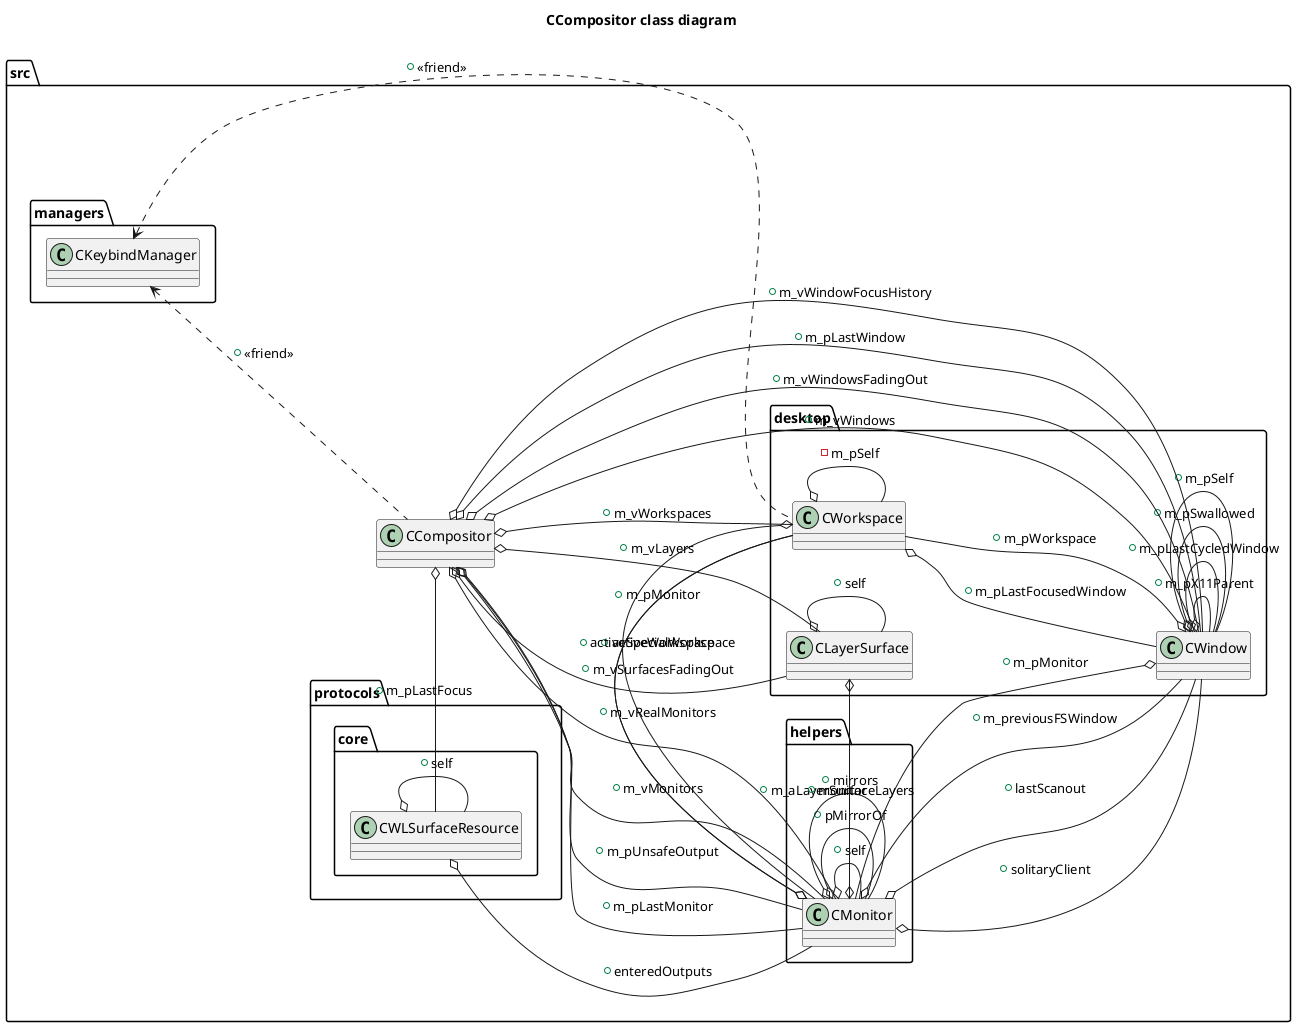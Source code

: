 @startuml
title CCompositor class diagram
left to right direction
package [src] as C_0016921741234196091272 {
package [helpers] as C_0014095800143712300570 {
class "CMonitor" as C_0002587632398238283980
class C_0002587632398238283980 [[https://github.com/hyprwm/hyprland/blob/882f7ad7d2bbfc7440d0ccaef93b1cdd78e8e3ff/src/helpers/Monitor.hpp#L63{CMonitor}]] {
__
}
}
package [managers] as C_0010021955641857666039 {
class "CKeybindManager" as C_0016304478193204797825
class C_0016304478193204797825 [[https://github.com/hyprwm/hyprland/blob/882f7ad7d2bbfc7440d0ccaef93b1cdd78e8e3ff/src/managers/KeybindManager.hpp#L79{CKeybindManager}]] {
__
}
}
package [desktop] as C_0013766816001661514431 {
class "CLayerSurface" as C_0001404942946589410033
class C_0001404942946589410033 [[https://github.com/hyprwm/hyprland/blob/882f7ad7d2bbfc7440d0ccaef93b1cdd78e8e3ff/src/desktop/LayerSurface.hpp#L10{CLayerSurface}]] {
__
}
class "CWorkspace" as C_0007115609409407733134
class C_0007115609409407733134 [[https://github.com/hyprwm/hyprland/blob/882f7ad7d2bbfc7440d0ccaef93b1cdd78e8e3ff/src/desktop/Workspace.hpp#L18{CWorkspace}]] {
__
}
class "CWindow" as C_0012338003450374755839
class C_0012338003450374755839 [[https://github.com/hyprwm/hyprland/blob/882f7ad7d2bbfc7440d0ccaef93b1cdd78e8e3ff/src/desktop/Window.hpp#L212{CWindow}]] {
__
}
}
package [protocols] as C_0004279855157962091204 {
package [core] as C_0016979185542239678704 {
class "CWLSurfaceResource" as C_0003887000734811221854
class C_0003887000734811221854 [[https://github.com/hyprwm/hyprland/blob/882f7ad7d2bbfc7440d0ccaef93b1cdd78e8e3ff/src/protocols/core/Compositor.hpp#L55{CWLSurfaceResource}]] {
__
}
}
}
class "CCompositor" as C_0007446884540589081521
class C_0007446884540589081521 [[https://github.com/hyprwm/hyprland/blob/882f7ad7d2bbfc7440d0ccaef93b1cdd78e8e3ff/src/Compositor.hpp#L26{CCompositor}]] {
__
}
}
C_0002587632398238283980 o-- C_0007115609409407733134 [[https://github.com/hyprwm/hyprland/blob/882f7ad7d2bbfc7440d0ccaef93b1cdd78e8e3ff/src/helpers/Monitor.hpp#L77{activeWorkspace}]] : +activeWorkspace
C_0002587632398238283980 o-- C_0007115609409407733134 [[https://github.com/hyprwm/hyprland/blob/882f7ad7d2bbfc7440d0ccaef93b1cdd78e8e3ff/src/helpers/Monitor.hpp#L78{activeSpecialWorkspace}]] : +activeSpecialWorkspace
C_0002587632398238283980 o-- C_0002587632398238283980 [[https://github.com/hyprwm/hyprland/blob/882f7ad7d2bbfc7440d0ccaef93b1cdd78e8e3ff/src/helpers/Monitor.hpp#L129{self}]] : +self
C_0002587632398238283980 o-- C_0002587632398238283980 [[https://github.com/hyprwm/hyprland/blob/882f7ad7d2bbfc7440d0ccaef93b1cdd78e8e3ff/src/helpers/Monitor.hpp#L132{pMirrorOf}]] : +pMirrorOf
C_0002587632398238283980 o-- C_0002587632398238283980 [[https://github.com/hyprwm/hyprland/blob/882f7ad7d2bbfc7440d0ccaef93b1cdd78e8e3ff/src/helpers/Monitor.hpp#L133{mirrors}]] : +mirrors
C_0002587632398238283980 o-- C_0012338003450374755839 [[https://github.com/hyprwm/hyprland/blob/882f7ad7d2bbfc7440d0ccaef93b1cdd78e8e3ff/src/helpers/Monitor.hpp#L140{solitaryClient}]] : +solitaryClient
C_0002587632398238283980 o-- C_0012338003450374755839 [[https://github.com/hyprwm/hyprland/blob/882f7ad7d2bbfc7440d0ccaef93b1cdd78e8e3ff/src/helpers/Monitor.hpp#L143{lastScanout}]] : +lastScanout
C_0002587632398238283980 o-- C_0001404942946589410033 [[https://github.com/hyprwm/hyprland/blob/882f7ad7d2bbfc7440d0ccaef93b1cdd78e8e3ff/src/helpers/Monitor.hpp#L162{m_aLayerSurfaceLayers}]] : +m_aLayerSurfaceLayers
C_0002587632398238283980 o-- C_0012338003450374755839 [[https://github.com/hyprwm/hyprland/blob/882f7ad7d2bbfc7440d0ccaef93b1cdd78e8e3ff/src/helpers/Monitor.hpp#L195{m_previousFSWindow}]] : +m_previousFSWindow
C_0016304478193204797825 <.. C_0007115609409407733134 : +<<friend>>
C_0016304478193204797825 <.. C_0007446884540589081521 : +<<friend>>
C_0001404942946589410033 o-- C_0002587632398238283980 [[https://github.com/hyprwm/hyprland/blob/882f7ad7d2bbfc7440d0ccaef93b1cdd78e8e3ff/src/desktop/LayerSurface.hpp#L40{monitor}]] : +monitor
C_0001404942946589410033 o-- C_0001404942946589410033 [[https://github.com/hyprwm/hyprland/blob/882f7ad7d2bbfc7440d0ccaef93b1cdd78e8e3ff/src/desktop/LayerSurface.hpp#L57{self}]] : +self
C_0007115609409407733134 o-- C_0002587632398238283980 [[https://github.com/hyprwm/hyprland/blob/882f7ad7d2bbfc7440d0ccaef93b1cdd78e8e3ff/src/desktop/Workspace.hpp#L29{m_pMonitor}]] : +m_pMonitor
C_0007115609409407733134 o-- C_0012338003450374755839 [[https://github.com/hyprwm/hyprland/blob/882f7ad7d2bbfc7440d0ccaef93b1cdd78e8e3ff/src/desktop/Workspace.hpp#L48{m_pLastFocusedWindow}]] : +m_pLastFocusedWindow
C_0007115609409407733134 o-- C_0007115609409407733134 [[https://github.com/hyprwm/hyprland/blob/882f7ad7d2bbfc7440d0ccaef93b1cdd78e8e3ff/src/desktop/Workspace.hpp#L95{m_pSelf}]] : -m_pSelf
C_0012338003450374755839 o-- C_0007115609409407733134 [[https://github.com/hyprwm/hyprland/blob/882f7ad7d2bbfc7440d0ccaef93b1cdd78e8e3ff/src/desktop/Window.hpp#L271{m_pWorkspace}]] : +m_pWorkspace
C_0012338003450374755839 o-- C_0002587632398238283980 [[https://github.com/hyprwm/hyprland/blob/882f7ad7d2bbfc7440d0ccaef93b1cdd78e8e3ff/src/desktop/Window.hpp#L272{m_pMonitor}]] : +m_pMonitor
C_0012338003450374755839 o-- C_0012338003450374755839 [[https://github.com/hyprwm/hyprland/blob/882f7ad7d2bbfc7440d0ccaef93b1cdd78e8e3ff/src/desktop/Window.hpp#L283{m_pX11Parent}]] : +m_pX11Parent
C_0012338003450374755839 o-- C_0012338003450374755839 [[https://github.com/hyprwm/hyprland/blob/882f7ad7d2bbfc7440d0ccaef93b1cdd78e8e3ff/src/desktop/Window.hpp#L328{m_pLastCycledWindow}]] : +m_pLastCycledWindow
C_0012338003450374755839 o-- C_0012338003450374755839 [[https://github.com/hyprwm/hyprland/blob/882f7ad7d2bbfc7440d0ccaef93b1cdd78e8e3ff/src/desktop/Window.hpp#L356{m_pSwallowed}]] : +m_pSwallowed
C_0012338003450374755839 o-- C_0012338003450374755839 [[https://github.com/hyprwm/hyprland/blob/882f7ad7d2bbfc7440d0ccaef93b1cdd78e8e3ff/src/desktop/Window.hpp#L485{m_pSelf}]] : +m_pSelf
C_0003887000734811221854 o-- C_0003887000734811221854 [[https://github.com/hyprwm/hyprland/blob/882f7ad7d2bbfc7440d0ccaef93b1cdd78e8e3ff/src/protocols/core/Compositor.hpp#L117{self}]] : +self
C_0003887000734811221854 o-- C_0002587632398238283980 [[https://github.com/hyprwm/hyprland/blob/882f7ad7d2bbfc7440d0ccaef93b1cdd78e8e3ff/src/protocols/core/Compositor.hpp#L119{enteredOutputs}]] : +enteredOutputs
C_0007446884540589081521 o-- C_0002587632398238283980 [[https://github.com/hyprwm/hyprland/blob/882f7ad7d2bbfc7440d0ccaef93b1cdd78e8e3ff/src/Compositor.hpp#L44{m_vMonitors}]] : +m_vMonitors
C_0007446884540589081521 o-- C_0002587632398238283980 [[https://github.com/hyprwm/hyprland/blob/882f7ad7d2bbfc7440d0ccaef93b1cdd78e8e3ff/src/Compositor.hpp#L45{m_vRealMonitors}]] : +m_vRealMonitors
C_0007446884540589081521 o-- C_0012338003450374755839 [[https://github.com/hyprwm/hyprland/blob/882f7ad7d2bbfc7440d0ccaef93b1cdd78e8e3ff/src/Compositor.hpp#L46{m_vWindows}]] : +m_vWindows
C_0007446884540589081521 o-- C_0001404942946589410033 [[https://github.com/hyprwm/hyprland/blob/882f7ad7d2bbfc7440d0ccaef93b1cdd78e8e3ff/src/Compositor.hpp#L47{m_vLayers}]] : +m_vLayers
C_0007446884540589081521 o-- C_0007115609409407733134 [[https://github.com/hyprwm/hyprland/blob/882f7ad7d2bbfc7440d0ccaef93b1cdd78e8e3ff/src/Compositor.hpp#L48{m_vWorkspaces}]] : +m_vWorkspaces
C_0007446884540589081521 o-- C_0012338003450374755839 [[https://github.com/hyprwm/hyprland/blob/882f7ad7d2bbfc7440d0ccaef93b1cdd78e8e3ff/src/Compositor.hpp#L49{m_vWindowsFadingOut}]] : +m_vWindowsFadingOut
C_0007446884540589081521 o-- C_0001404942946589410033 [[https://github.com/hyprwm/hyprland/blob/882f7ad7d2bbfc7440d0ccaef93b1cdd78e8e3ff/src/Compositor.hpp#L50{m_vSurfacesFadingOut}]] : +m_vSurfacesFadingOut
C_0007446884540589081521 o-- C_0003887000734811221854 [[https://github.com/hyprwm/hyprland/blob/882f7ad7d2bbfc7440d0ccaef93b1cdd78e8e3ff/src/Compositor.hpp#L63{m_pLastFocus}]] : +m_pLastFocus
C_0007446884540589081521 o-- C_0012338003450374755839 [[https://github.com/hyprwm/hyprland/blob/882f7ad7d2bbfc7440d0ccaef93b1cdd78e8e3ff/src/Compositor.hpp#L64{m_pLastWindow}]] : +m_pLastWindow
C_0007446884540589081521 o-- C_0002587632398238283980 [[https://github.com/hyprwm/hyprland/blob/882f7ad7d2bbfc7440d0ccaef93b1cdd78e8e3ff/src/Compositor.hpp#L65{m_pLastMonitor}]] : +m_pLastMonitor
C_0007446884540589081521 o-- C_0012338003450374755839 [[https://github.com/hyprwm/hyprland/blob/882f7ad7d2bbfc7440d0ccaef93b1cdd78e8e3ff/src/Compositor.hpp#L67{m_vWindowFocusHistory}]] : +m_vWindowFocusHistory
C_0007446884540589081521 o-- C_0002587632398238283980 [[https://github.com/hyprwm/hyprland/blob/882f7ad7d2bbfc7440d0ccaef93b1cdd78e8e3ff/src/Compositor.hpp#L74{m_pUnsafeOutput}]] : +m_pUnsafeOutput

'Generated with clang-uml, version 0.6.1
'LLVM version Ubuntu clang version 19.1.1 (1ubuntu1)
@enduml
